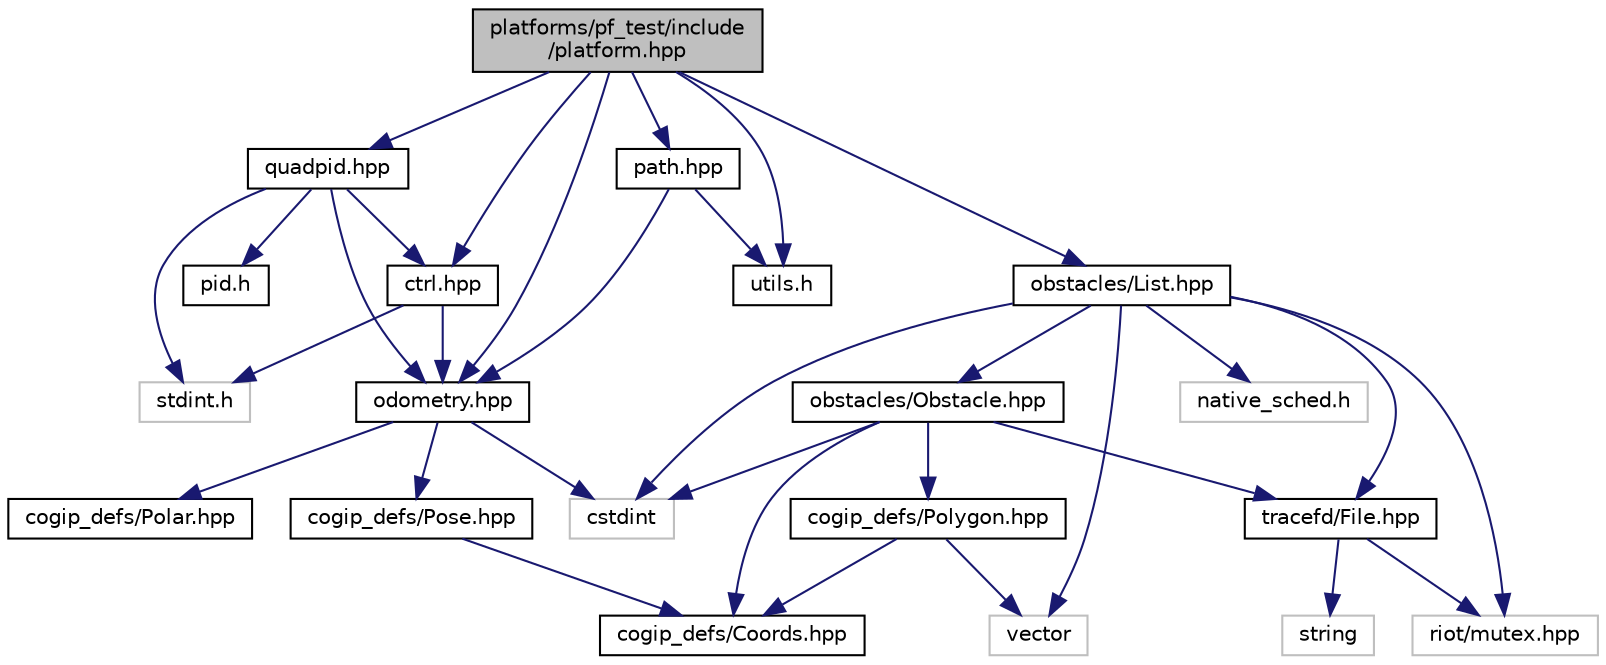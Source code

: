 digraph "platforms/pf_test/include/platform.hpp"
{
 // LATEX_PDF_SIZE
  bgcolor="transparent";
  edge [fontname="Helvetica",fontsize="10",labelfontname="Helvetica",labelfontsize="10"];
  node [fontname="Helvetica",fontsize="10",shape=record];
  Node1 [label="platforms/pf_test/include\l/platform.hpp",height=0.2,width=0.4,color="black", fillcolor="grey75", style="filled", fontcolor="black",tooltip="Define hardware properties of test platform. Units:"];
  Node1 -> Node2 [color="midnightblue",fontsize="10",style="solid",fontname="Helvetica"];
  Node2 [label="ctrl.hpp",height=0.2,width=0.4,color="black",URL="$ctrl_8hpp.html",tooltip="Common controllers API and datas."];
  Node2 -> Node3 [color="midnightblue",fontsize="10",style="solid",fontname="Helvetica"];
  Node3 [label="stdint.h",height=0.2,width=0.4,color="grey75",tooltip=" "];
  Node2 -> Node4 [color="midnightblue",fontsize="10",style="solid",fontname="Helvetica"];
  Node4 [label="odometry.hpp",height=0.2,width=0.4,color="black",URL="$odometry_8hpp_source.html",tooltip=" "];
  Node4 -> Node5 [color="midnightblue",fontsize="10",style="solid",fontname="Helvetica"];
  Node5 [label="cstdint",height=0.2,width=0.4,color="grey75",tooltip=" "];
  Node4 -> Node6 [color="midnightblue",fontsize="10",style="solid",fontname="Helvetica"];
  Node6 [label="cogip_defs/Polar.hpp",height=0.2,width=0.4,color="black",URL="$Polar_8hpp.html",tooltip="Polar class declaration."];
  Node4 -> Node7 [color="midnightblue",fontsize="10",style="solid",fontname="Helvetica"];
  Node7 [label="cogip_defs/Pose.hpp",height=0.2,width=0.4,color="black",URL="$Pose_8hpp.html",tooltip="Pose class declaration."];
  Node7 -> Node8 [color="midnightblue",fontsize="10",style="solid",fontname="Helvetica"];
  Node8 [label="cogip_defs/Coords.hpp",height=0.2,width=0.4,color="black",URL="$Coords_8hpp.html",tooltip="Coords declaration."];
  Node1 -> Node9 [color="midnightblue",fontsize="10",style="solid",fontname="Helvetica"];
  Node9 [label="quadpid.hpp",height=0.2,width=0.4,color="black",URL="$quadpid_8hpp.html",tooltip="QuadPID controllers API and datas."];
  Node9 -> Node3 [color="midnightblue",fontsize="10",style="solid",fontname="Helvetica"];
  Node9 -> Node2 [color="midnightblue",fontsize="10",style="solid",fontname="Helvetica"];
  Node9 -> Node4 [color="midnightblue",fontsize="10",style="solid",fontname="Helvetica"];
  Node9 -> Node10 [color="midnightblue",fontsize="10",style="solid",fontname="Helvetica"];
  Node10 [label="pid.h",height=0.2,width=0.4,color="black",URL="$pid_8h_source.html",tooltip=" "];
  Node1 -> Node11 [color="midnightblue",fontsize="10",style="solid",fontname="Helvetica"];
  Node11 [label="obstacles/List.hpp",height=0.2,width=0.4,color="black",URL="$List_8hpp.html",tooltip="List obstacles class declaration."];
  Node11 -> Node5 [color="midnightblue",fontsize="10",style="solid",fontname="Helvetica"];
  Node11 -> Node12 [color="midnightblue",fontsize="10",style="solid",fontname="Helvetica"];
  Node12 [label="vector",height=0.2,width=0.4,color="grey75",tooltip=" "];
  Node11 -> Node13 [color="midnightblue",fontsize="10",style="solid",fontname="Helvetica"];
  Node13 [label="native_sched.h",height=0.2,width=0.4,color="grey75",tooltip=" "];
  Node11 -> Node14 [color="midnightblue",fontsize="10",style="solid",fontname="Helvetica"];
  Node14 [label="riot/mutex.hpp",height=0.2,width=0.4,color="grey75",tooltip=" "];
  Node11 -> Node15 [color="midnightblue",fontsize="10",style="solid",fontname="Helvetica"];
  Node15 [label="obstacles/Obstacle.hpp",height=0.2,width=0.4,color="black",URL="$Obstacle_8hpp.html",tooltip="Polygon obstacle class declaration."];
  Node15 -> Node5 [color="midnightblue",fontsize="10",style="solid",fontname="Helvetica"];
  Node15 -> Node8 [color="midnightblue",fontsize="10",style="solid",fontname="Helvetica"];
  Node15 -> Node16 [color="midnightblue",fontsize="10",style="solid",fontname="Helvetica"];
  Node16 [label="cogip_defs/Polygon.hpp",height=0.2,width=0.4,color="black",URL="$cogip__defs_2include_2cogip__defs_2Polygon_8hpp.html",tooltip="Polygon class declaration."];
  Node16 -> Node12 [color="midnightblue",fontsize="10",style="solid",fontname="Helvetica"];
  Node16 -> Node8 [color="midnightblue",fontsize="10",style="solid",fontname="Helvetica"];
  Node15 -> Node17 [color="midnightblue",fontsize="10",style="solid",fontname="Helvetica"];
  Node17 [label="tracefd/File.hpp",height=0.2,width=0.4,color="black",URL="$File_8hpp.html",tooltip="File class declaration."];
  Node17 -> Node18 [color="midnightblue",fontsize="10",style="solid",fontname="Helvetica"];
  Node18 [label="string",height=0.2,width=0.4,color="grey75",tooltip=" "];
  Node17 -> Node14 [color="midnightblue",fontsize="10",style="solid",fontname="Helvetica"];
  Node11 -> Node17 [color="midnightblue",fontsize="10",style="solid",fontname="Helvetica"];
  Node1 -> Node4 [color="midnightblue",fontsize="10",style="solid",fontname="Helvetica"];
  Node1 -> Node19 [color="midnightblue",fontsize="10",style="solid",fontname="Helvetica"];
  Node19 [label="path.hpp",height=0.2,width=0.4,color="black",URL="$path_8hpp.html",tooltip="Public API for path module."];
  Node19 -> Node20 [color="midnightblue",fontsize="10",style="solid",fontname="Helvetica"];
  Node20 [label="utils.h",height=0.2,width=0.4,color="black",URL="$utils_8h_source.html",tooltip=" "];
  Node19 -> Node4 [color="midnightblue",fontsize="10",style="solid",fontname="Helvetica"];
  Node1 -> Node20 [color="midnightblue",fontsize="10",style="solid",fontname="Helvetica"];
}

